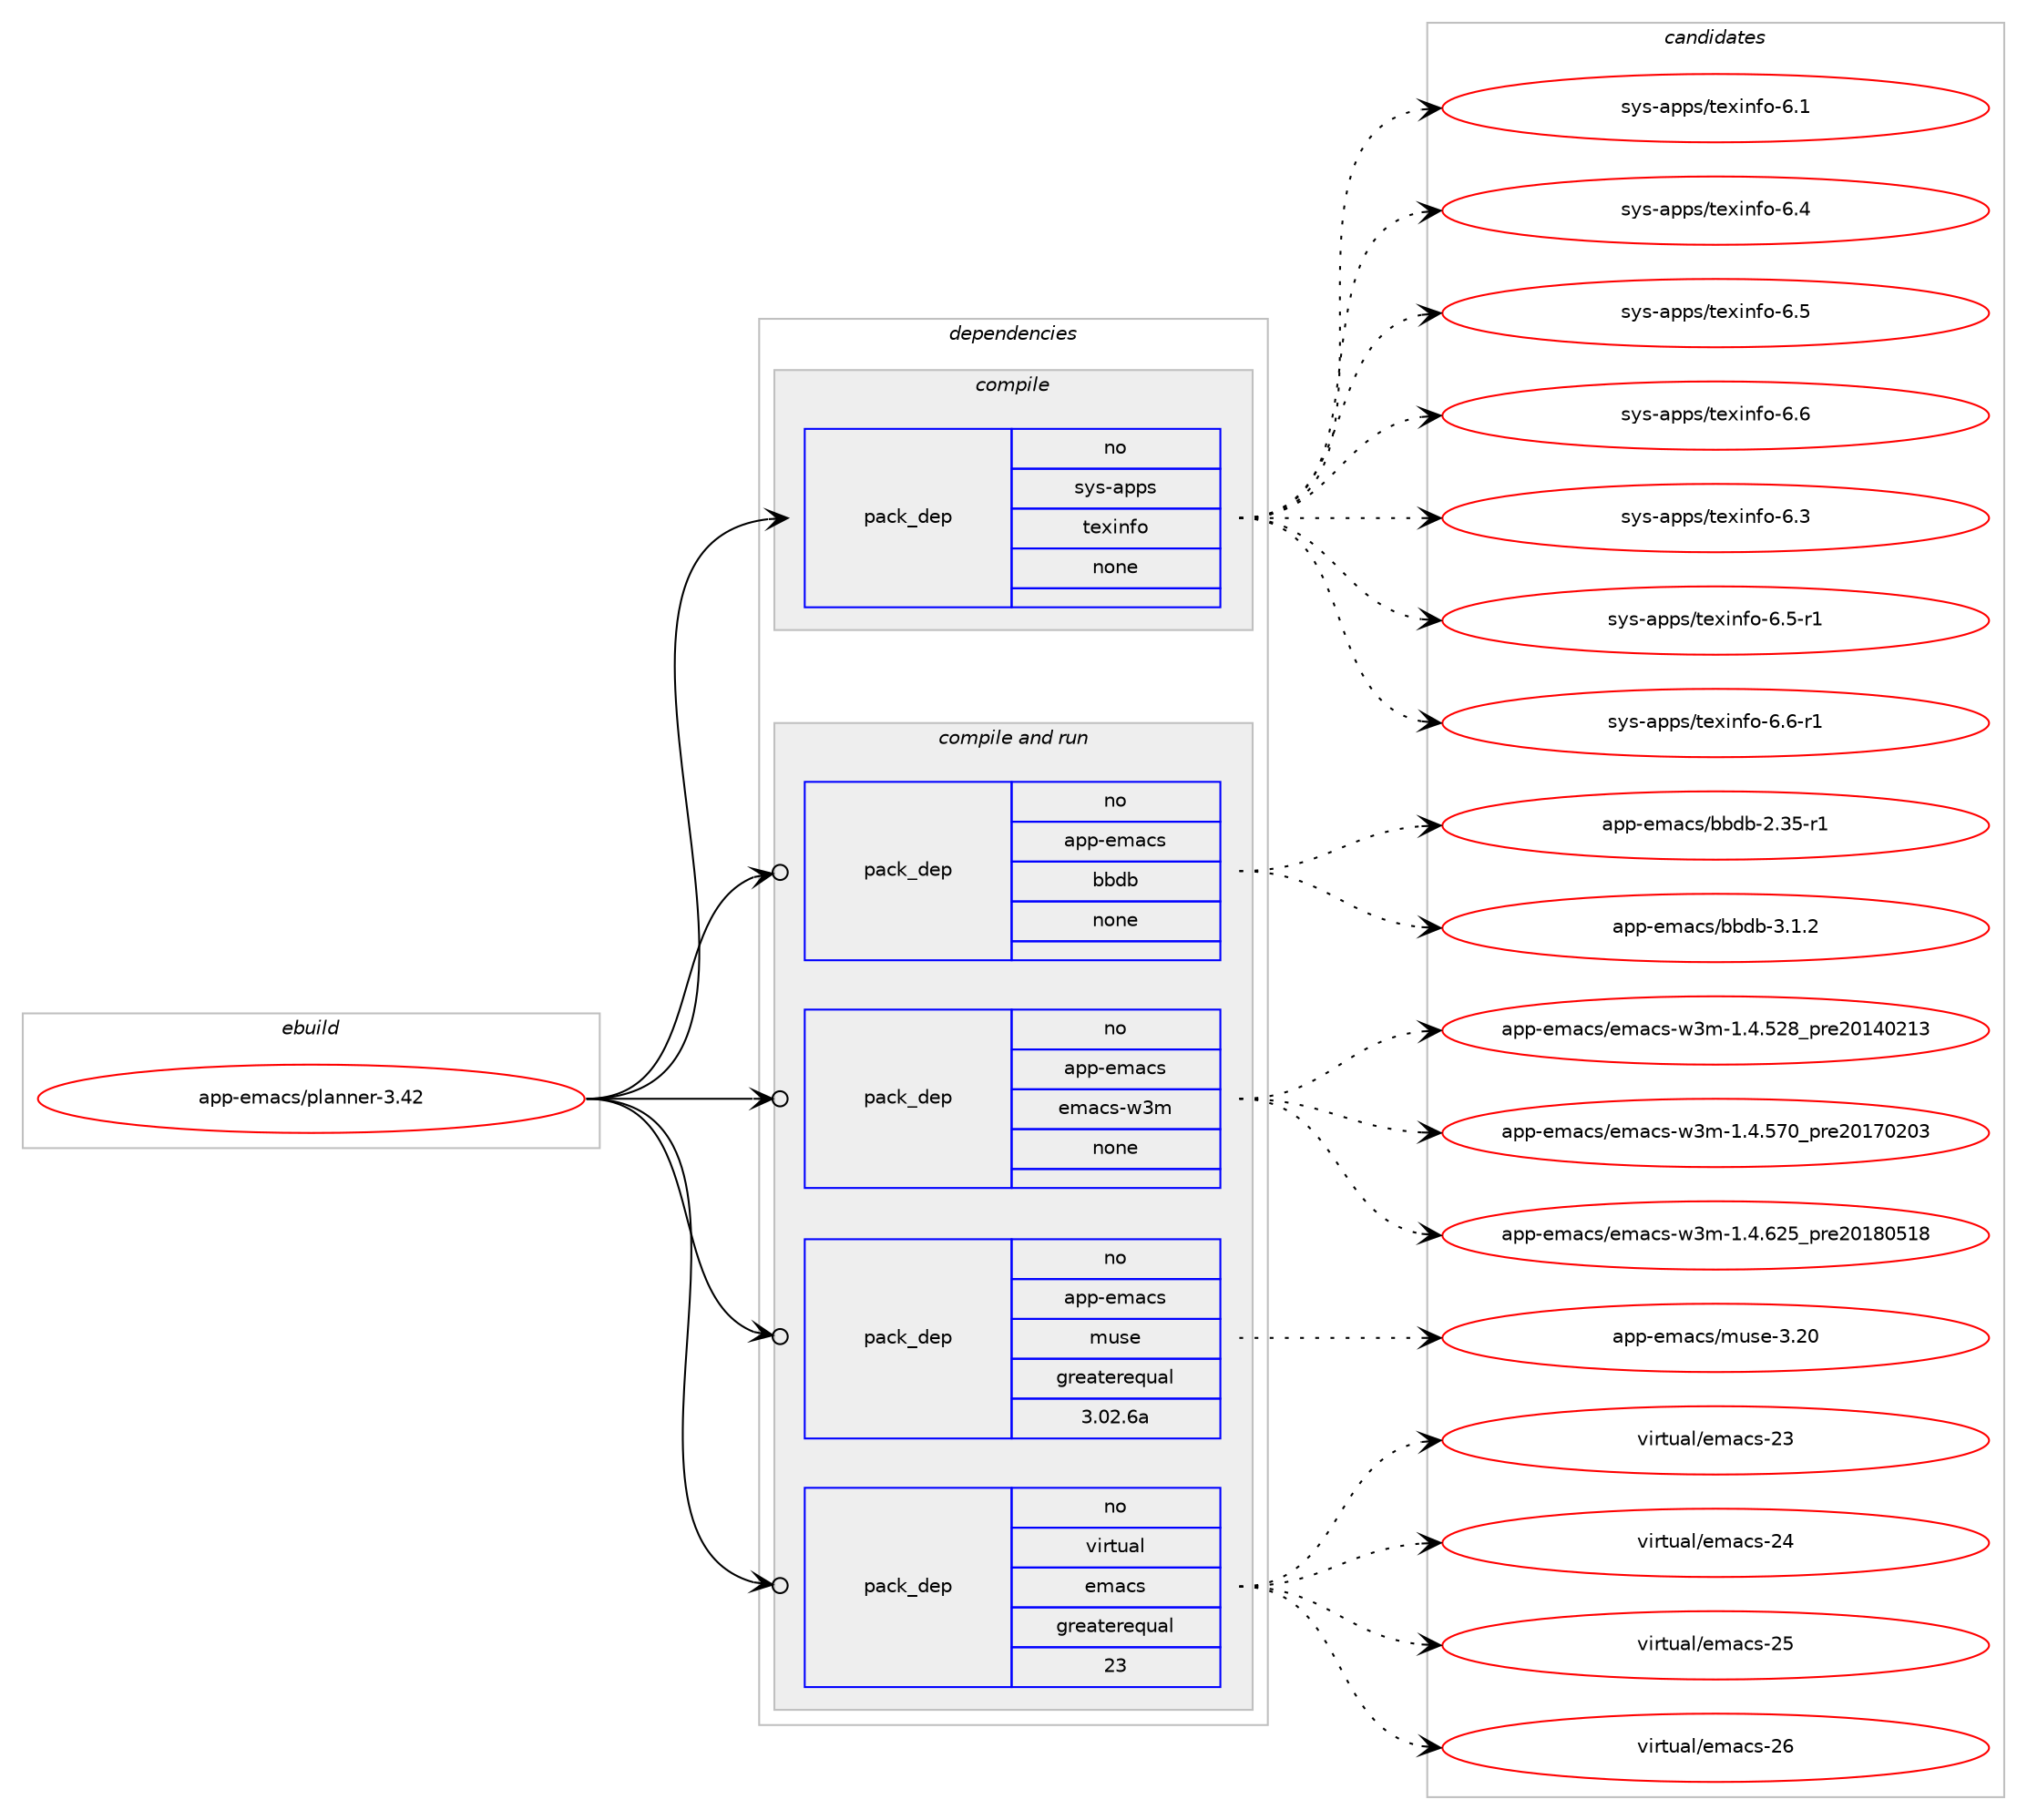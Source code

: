 digraph prolog {

# *************
# Graph options
# *************

newrank=true;
concentrate=true;
compound=true;
graph [rankdir=LR,fontname=Helvetica,fontsize=10,ranksep=1.5];#, ranksep=2.5, nodesep=0.2];
edge  [arrowhead=vee];
node  [fontname=Helvetica,fontsize=10];

# **********
# The ebuild
# **********

subgraph cluster_leftcol {
color=gray;
rank=same;
label=<<i>ebuild</i>>;
id [label="app-emacs/planner-3.42", color=red, width=4, href="../app-emacs/planner-3.42.svg"];
}

# ****************
# The dependencies
# ****************

subgraph cluster_midcol {
color=gray;
label=<<i>dependencies</i>>;
subgraph cluster_compile {
fillcolor="#eeeeee";
style=filled;
label=<<i>compile</i>>;
subgraph pack979 {
dependency1167 [label=<<TABLE BORDER="0" CELLBORDER="1" CELLSPACING="0" CELLPADDING="4" WIDTH="220"><TR><TD ROWSPAN="6" CELLPADDING="30">pack_dep</TD></TR><TR><TD WIDTH="110">no</TD></TR><TR><TD>sys-apps</TD></TR><TR><TD>texinfo</TD></TR><TR><TD>none</TD></TR><TR><TD></TD></TR></TABLE>>, shape=none, color=blue];
}
id:e -> dependency1167:w [weight=20,style="solid",arrowhead="vee"];
}
subgraph cluster_compileandrun {
fillcolor="#eeeeee";
style=filled;
label=<<i>compile and run</i>>;
subgraph pack980 {
dependency1168 [label=<<TABLE BORDER="0" CELLBORDER="1" CELLSPACING="0" CELLPADDING="4" WIDTH="220"><TR><TD ROWSPAN="6" CELLPADDING="30">pack_dep</TD></TR><TR><TD WIDTH="110">no</TD></TR><TR><TD>app-emacs</TD></TR><TR><TD>bbdb</TD></TR><TR><TD>none</TD></TR><TR><TD></TD></TR></TABLE>>, shape=none, color=blue];
}
id:e -> dependency1168:w [weight=20,style="solid",arrowhead="odotvee"];
subgraph pack981 {
dependency1169 [label=<<TABLE BORDER="0" CELLBORDER="1" CELLSPACING="0" CELLPADDING="4" WIDTH="220"><TR><TD ROWSPAN="6" CELLPADDING="30">pack_dep</TD></TR><TR><TD WIDTH="110">no</TD></TR><TR><TD>app-emacs</TD></TR><TR><TD>emacs-w3m</TD></TR><TR><TD>none</TD></TR><TR><TD></TD></TR></TABLE>>, shape=none, color=blue];
}
id:e -> dependency1169:w [weight=20,style="solid",arrowhead="odotvee"];
subgraph pack982 {
dependency1170 [label=<<TABLE BORDER="0" CELLBORDER="1" CELLSPACING="0" CELLPADDING="4" WIDTH="220"><TR><TD ROWSPAN="6" CELLPADDING="30">pack_dep</TD></TR><TR><TD WIDTH="110">no</TD></TR><TR><TD>app-emacs</TD></TR><TR><TD>muse</TD></TR><TR><TD>greaterequal</TD></TR><TR><TD>3.02.6a</TD></TR></TABLE>>, shape=none, color=blue];
}
id:e -> dependency1170:w [weight=20,style="solid",arrowhead="odotvee"];
subgraph pack983 {
dependency1171 [label=<<TABLE BORDER="0" CELLBORDER="1" CELLSPACING="0" CELLPADDING="4" WIDTH="220"><TR><TD ROWSPAN="6" CELLPADDING="30">pack_dep</TD></TR><TR><TD WIDTH="110">no</TD></TR><TR><TD>virtual</TD></TR><TR><TD>emacs</TD></TR><TR><TD>greaterequal</TD></TR><TR><TD>23</TD></TR></TABLE>>, shape=none, color=blue];
}
id:e -> dependency1171:w [weight=20,style="solid",arrowhead="odotvee"];
}
subgraph cluster_run {
fillcolor="#eeeeee";
style=filled;
label=<<i>run</i>>;
}
}

# **************
# The candidates
# **************

subgraph cluster_choices {
rank=same;
color=gray;
label=<<i>candidates</i>>;

subgraph choice979 {
color=black;
nodesep=1;
choice11512111545971121121154711610112010511010211145544649 [label="sys-apps/texinfo-6.1", color=red, width=4,href="../sys-apps/texinfo-6.1.svg"];
choice11512111545971121121154711610112010511010211145544652 [label="sys-apps/texinfo-6.4", color=red, width=4,href="../sys-apps/texinfo-6.4.svg"];
choice11512111545971121121154711610112010511010211145544653 [label="sys-apps/texinfo-6.5", color=red, width=4,href="../sys-apps/texinfo-6.5.svg"];
choice11512111545971121121154711610112010511010211145544654 [label="sys-apps/texinfo-6.6", color=red, width=4,href="../sys-apps/texinfo-6.6.svg"];
choice11512111545971121121154711610112010511010211145544651 [label="sys-apps/texinfo-6.3", color=red, width=4,href="../sys-apps/texinfo-6.3.svg"];
choice115121115459711211211547116101120105110102111455446534511449 [label="sys-apps/texinfo-6.5-r1", color=red, width=4,href="../sys-apps/texinfo-6.5-r1.svg"];
choice115121115459711211211547116101120105110102111455446544511449 [label="sys-apps/texinfo-6.6-r1", color=red, width=4,href="../sys-apps/texinfo-6.6-r1.svg"];
dependency1167:e -> choice11512111545971121121154711610112010511010211145544649:w [style=dotted,weight="100"];
dependency1167:e -> choice11512111545971121121154711610112010511010211145544652:w [style=dotted,weight="100"];
dependency1167:e -> choice11512111545971121121154711610112010511010211145544653:w [style=dotted,weight="100"];
dependency1167:e -> choice11512111545971121121154711610112010511010211145544654:w [style=dotted,weight="100"];
dependency1167:e -> choice11512111545971121121154711610112010511010211145544651:w [style=dotted,weight="100"];
dependency1167:e -> choice115121115459711211211547116101120105110102111455446534511449:w [style=dotted,weight="100"];
dependency1167:e -> choice115121115459711211211547116101120105110102111455446544511449:w [style=dotted,weight="100"];
}
subgraph choice980 {
color=black;
nodesep=1;
choice971121124510110997991154798981009845504651534511449 [label="app-emacs/bbdb-2.35-r1", color=red, width=4,href="../app-emacs/bbdb-2.35-r1.svg"];
choice9711211245101109979911547989810098455146494650 [label="app-emacs/bbdb-3.1.2", color=red, width=4,href="../app-emacs/bbdb-3.1.2.svg"];
dependency1168:e -> choice971121124510110997991154798981009845504651534511449:w [style=dotted,weight="100"];
dependency1168:e -> choice9711211245101109979911547989810098455146494650:w [style=dotted,weight="100"];
}
subgraph choice981 {
color=black;
nodesep=1;
choice9711211245101109979911547101109979911545119511094549465246535056951121141015048495248504951 [label="app-emacs/emacs-w3m-1.4.528_pre20140213", color=red, width=4,href="../app-emacs/emacs-w3m-1.4.528_pre20140213.svg"];
choice9711211245101109979911547101109979911545119511094549465246535548951121141015048495548504851 [label="app-emacs/emacs-w3m-1.4.570_pre20170203", color=red, width=4,href="../app-emacs/emacs-w3m-1.4.570_pre20170203.svg"];
choice9711211245101109979911547101109979911545119511094549465246545053951121141015048495648534956 [label="app-emacs/emacs-w3m-1.4.625_pre20180518", color=red, width=4,href="../app-emacs/emacs-w3m-1.4.625_pre20180518.svg"];
dependency1169:e -> choice9711211245101109979911547101109979911545119511094549465246535056951121141015048495248504951:w [style=dotted,weight="100"];
dependency1169:e -> choice9711211245101109979911547101109979911545119511094549465246535548951121141015048495548504851:w [style=dotted,weight="100"];
dependency1169:e -> choice9711211245101109979911547101109979911545119511094549465246545053951121141015048495648534956:w [style=dotted,weight="100"];
}
subgraph choice982 {
color=black;
nodesep=1;
choice97112112451011099799115471091171151014551465048 [label="app-emacs/muse-3.20", color=red, width=4,href="../app-emacs/muse-3.20.svg"];
dependency1170:e -> choice97112112451011099799115471091171151014551465048:w [style=dotted,weight="100"];
}
subgraph choice983 {
color=black;
nodesep=1;
choice11810511411611797108471011099799115455051 [label="virtual/emacs-23", color=red, width=4,href="../virtual/emacs-23.svg"];
choice11810511411611797108471011099799115455052 [label="virtual/emacs-24", color=red, width=4,href="../virtual/emacs-24.svg"];
choice11810511411611797108471011099799115455053 [label="virtual/emacs-25", color=red, width=4,href="../virtual/emacs-25.svg"];
choice11810511411611797108471011099799115455054 [label="virtual/emacs-26", color=red, width=4,href="../virtual/emacs-26.svg"];
dependency1171:e -> choice11810511411611797108471011099799115455051:w [style=dotted,weight="100"];
dependency1171:e -> choice11810511411611797108471011099799115455052:w [style=dotted,weight="100"];
dependency1171:e -> choice11810511411611797108471011099799115455053:w [style=dotted,weight="100"];
dependency1171:e -> choice11810511411611797108471011099799115455054:w [style=dotted,weight="100"];
}
}

}
